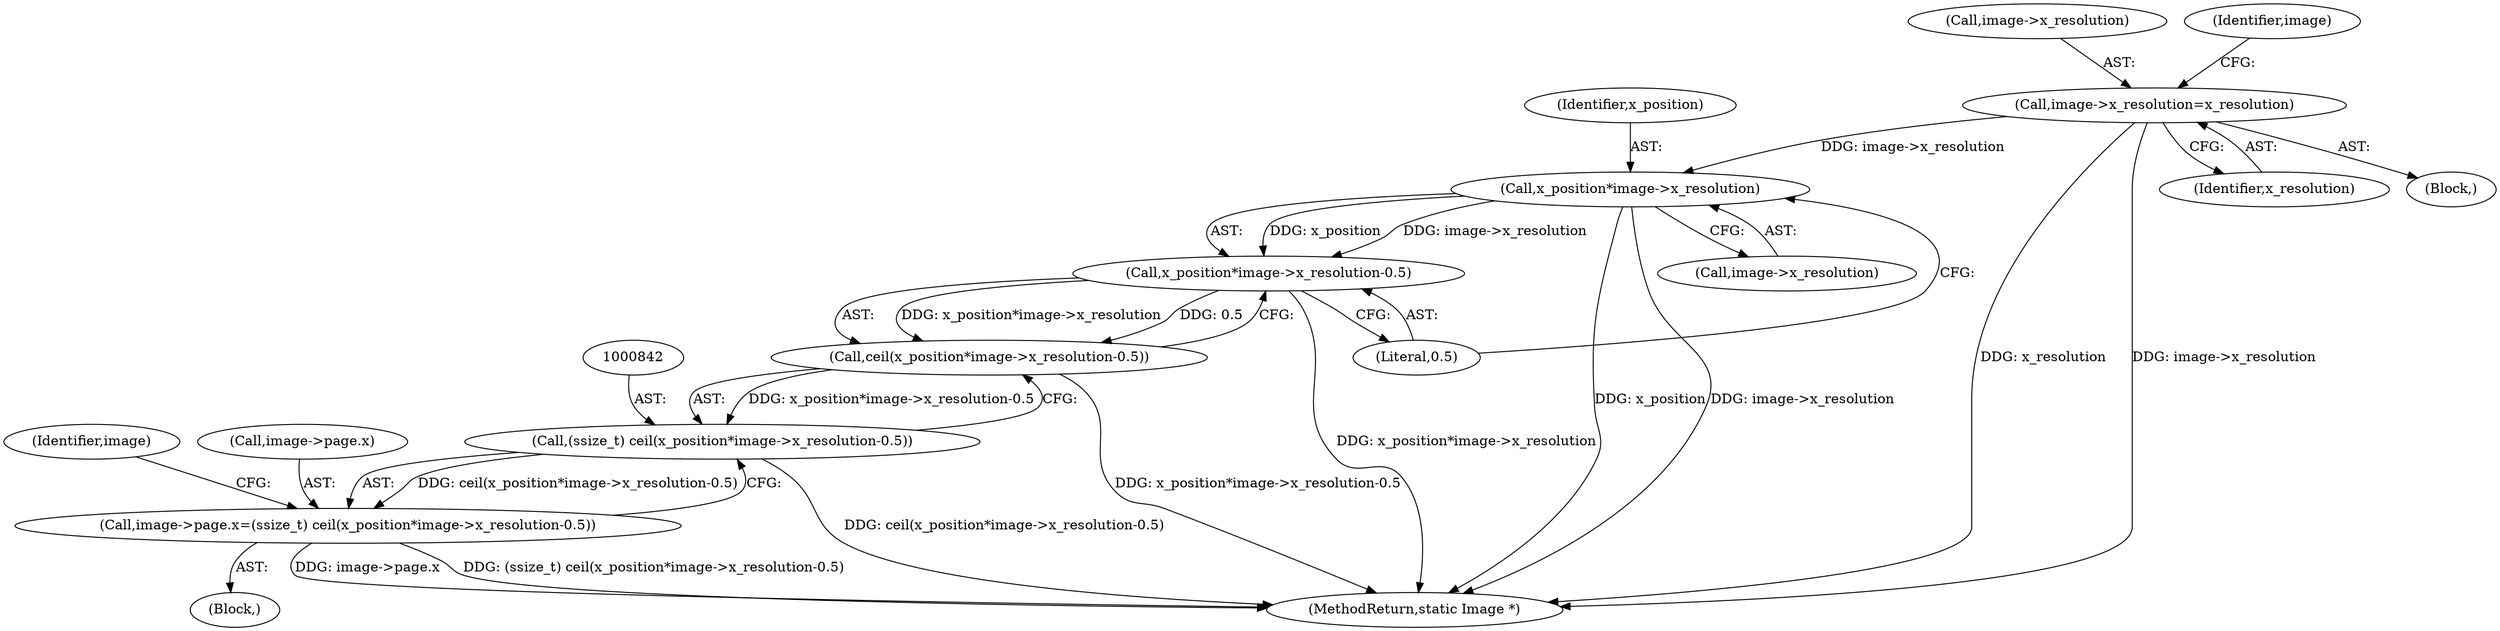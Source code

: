 digraph "0_ImageMagick_f6e9d0d9955e85bdd7540b251cd50d598dacc5e6_62@pointer" {
"1000781" [label="(Call,image->x_resolution=x_resolution)"];
"1000845" [label="(Call,x_position*image->x_resolution)"];
"1000844" [label="(Call,x_position*image->x_resolution-0.5)"];
"1000843" [label="(Call,ceil(x_position*image->x_resolution-0.5))"];
"1000841" [label="(Call,(ssize_t) ceil(x_position*image->x_resolution-0.5))"];
"1000835" [label="(Call,image->page.x=(ssize_t) ceil(x_position*image->x_resolution-0.5))"];
"1000781" [label="(Call,image->x_resolution=x_resolution)"];
"1003352" [label="(MethodReturn,static Image *)"];
"1000782" [label="(Call,image->x_resolution)"];
"1000847" [label="(Call,image->x_resolution)"];
"1000843" [label="(Call,ceil(x_position*image->x_resolution-0.5))"];
"1000850" [label="(Literal,0.5)"];
"1000834" [label="(Block,)"];
"1000854" [label="(Identifier,image)"];
"1000836" [label="(Call,image->page.x)"];
"1000846" [label="(Identifier,x_position)"];
"1000785" [label="(Identifier,x_resolution)"];
"1000845" [label="(Call,x_position*image->x_resolution)"];
"1000844" [label="(Call,x_position*image->x_resolution-0.5)"];
"1000780" [label="(Block,)"];
"1000835" [label="(Call,image->page.x=(ssize_t) ceil(x_position*image->x_resolution-0.5))"];
"1000788" [label="(Identifier,image)"];
"1000841" [label="(Call,(ssize_t) ceil(x_position*image->x_resolution-0.5))"];
"1000781" -> "1000780"  [label="AST: "];
"1000781" -> "1000785"  [label="CFG: "];
"1000782" -> "1000781"  [label="AST: "];
"1000785" -> "1000781"  [label="AST: "];
"1000788" -> "1000781"  [label="CFG: "];
"1000781" -> "1003352"  [label="DDG: x_resolution"];
"1000781" -> "1003352"  [label="DDG: image->x_resolution"];
"1000781" -> "1000845"  [label="DDG: image->x_resolution"];
"1000845" -> "1000844"  [label="AST: "];
"1000845" -> "1000847"  [label="CFG: "];
"1000846" -> "1000845"  [label="AST: "];
"1000847" -> "1000845"  [label="AST: "];
"1000850" -> "1000845"  [label="CFG: "];
"1000845" -> "1003352"  [label="DDG: x_position"];
"1000845" -> "1003352"  [label="DDG: image->x_resolution"];
"1000845" -> "1000844"  [label="DDG: x_position"];
"1000845" -> "1000844"  [label="DDG: image->x_resolution"];
"1000844" -> "1000843"  [label="AST: "];
"1000844" -> "1000850"  [label="CFG: "];
"1000850" -> "1000844"  [label="AST: "];
"1000843" -> "1000844"  [label="CFG: "];
"1000844" -> "1003352"  [label="DDG: x_position*image->x_resolution"];
"1000844" -> "1000843"  [label="DDG: x_position*image->x_resolution"];
"1000844" -> "1000843"  [label="DDG: 0.5"];
"1000843" -> "1000841"  [label="AST: "];
"1000841" -> "1000843"  [label="CFG: "];
"1000843" -> "1003352"  [label="DDG: x_position*image->x_resolution-0.5"];
"1000843" -> "1000841"  [label="DDG: x_position*image->x_resolution-0.5"];
"1000841" -> "1000835"  [label="AST: "];
"1000842" -> "1000841"  [label="AST: "];
"1000835" -> "1000841"  [label="CFG: "];
"1000841" -> "1003352"  [label="DDG: ceil(x_position*image->x_resolution-0.5)"];
"1000841" -> "1000835"  [label="DDG: ceil(x_position*image->x_resolution-0.5)"];
"1000835" -> "1000834"  [label="AST: "];
"1000836" -> "1000835"  [label="AST: "];
"1000854" -> "1000835"  [label="CFG: "];
"1000835" -> "1003352"  [label="DDG: image->page.x"];
"1000835" -> "1003352"  [label="DDG: (ssize_t) ceil(x_position*image->x_resolution-0.5)"];
}
